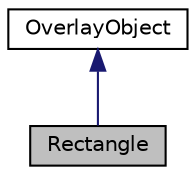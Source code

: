digraph "Rectangle"
{
  edge [fontname="Helvetica",fontsize="10",labelfontname="Helvetica",labelfontsize="10"];
  node [fontname="Helvetica",fontsize="10",shape=record];
  Node2 [label="Rectangle",height=0.2,width=0.4,color="black", fillcolor="grey75", style="filled", fontcolor="black"];
  Node3 -> Node2 [dir="back",color="midnightblue",fontsize="10",style="solid",fontname="Helvetica"];
  Node3 [label="OverlayObject",height=0.2,width=0.4,color="black", fillcolor="white", style="filled",URL="$classOverlayObject.html",tooltip="A generic object that&#39;s drawn on top of the bitmaps. "];
}
